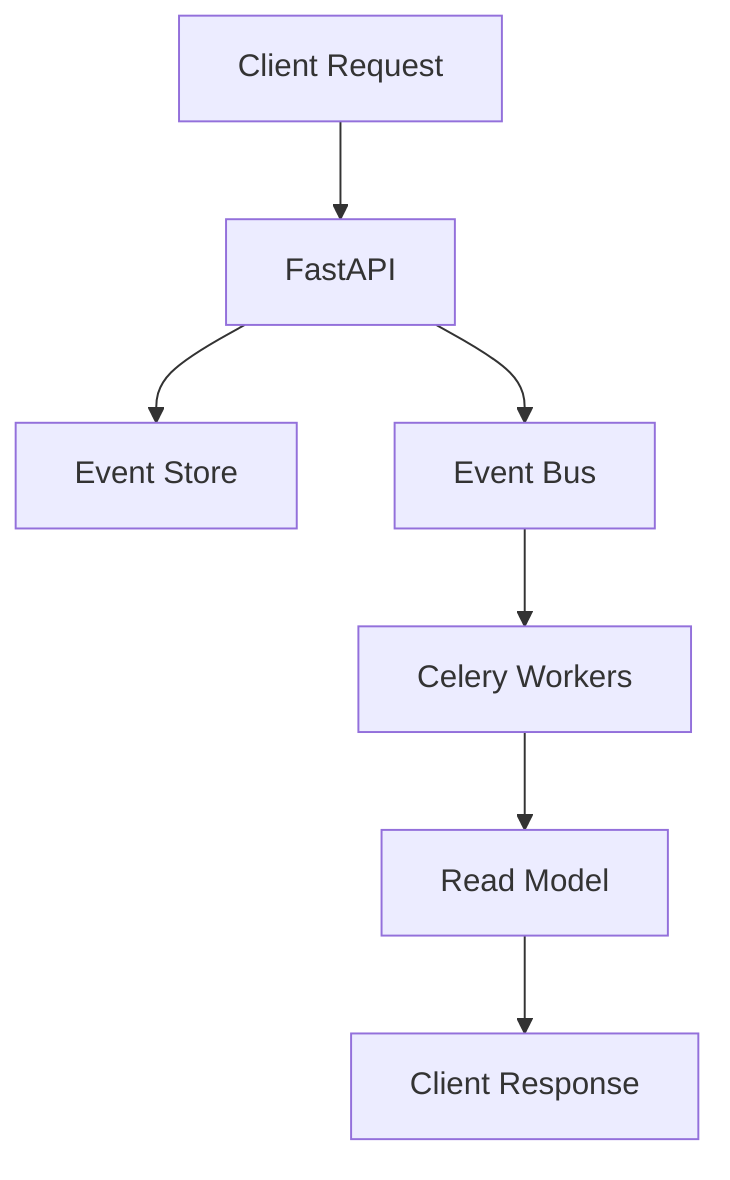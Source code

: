 graph TD
    A[Client Request] --> B[FastAPI]
    B --> C[Event Store]
    B --> D[Event Bus]
    D --> E[Celery Workers]
    E --> F[Read Model]
    F --> G[Client Response]